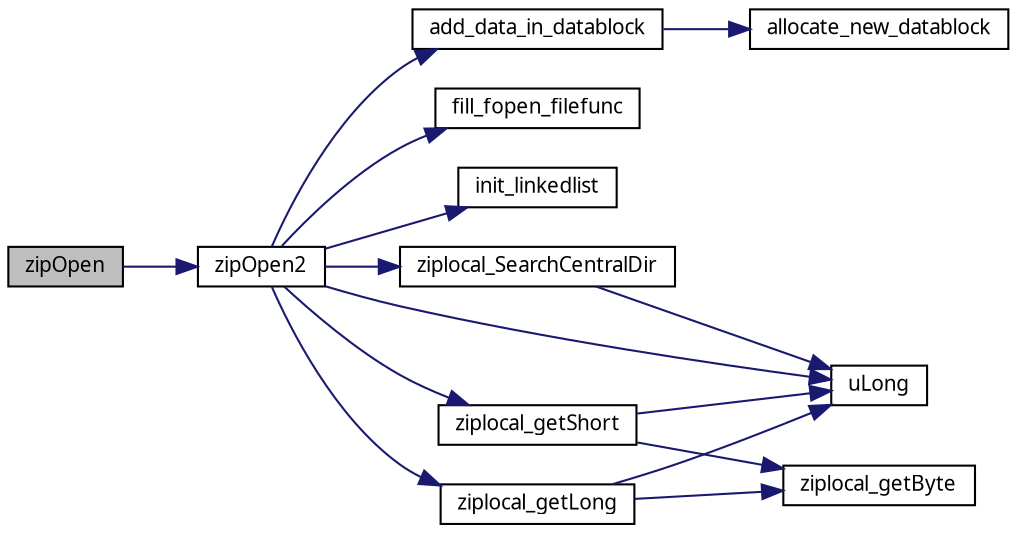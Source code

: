 digraph G
{
  edge [fontname="FreeSans.ttf",fontsize="10",labelfontname="FreeSans.ttf",labelfontsize="10"];
  node [fontname="FreeSans.ttf",fontsize="10",shape=record];
  rankdir=LR;
  Node1 [label="zipOpen",height=0.2,width=0.4,color="black", fillcolor="grey75", style="filled" fontcolor="black"];
  Node1 -> Node2 [color="midnightblue",fontsize="10",style="solid",fontname="FreeSans.ttf"];
  Node2 [label="zipOpen2",height=0.2,width=0.4,color="black", fillcolor="white", style="filled",URL="$zip_8c.html#a1e81b9e717c86e8c7ef8914534cd83e1"];
  Node2 -> Node3 [color="midnightblue",fontsize="10",style="solid",fontname="FreeSans.ttf"];
  Node3 [label="add_data_in_datablock",height=0.2,width=0.4,color="black", fillcolor="white", style="filled",URL="$zip_8c.html#af411f447b40db1fad258dee3b786ccc1"];
  Node3 -> Node4 [color="midnightblue",fontsize="10",style="solid",fontname="FreeSans.ttf"];
  Node4 [label="allocate_new_datablock",height=0.2,width=0.4,color="black", fillcolor="white", style="filled",URL="$zip_8c.html#a86c6b1ea8228286351584adc3d47b07c"];
  Node2 -> Node5 [color="midnightblue",fontsize="10",style="solid",fontname="FreeSans.ttf"];
  Node5 [label="fill_fopen_filefunc",height=0.2,width=0.4,color="black", fillcolor="white", style="filled",URL="$ioapi_8c.html#ab44f1d585b26ce7f9447a91ada432727"];
  Node2 -> Node6 [color="midnightblue",fontsize="10",style="solid",fontname="FreeSans.ttf"];
  Node6 [label="init_linkedlist",height=0.2,width=0.4,color="black", fillcolor="white", style="filled",URL="$zip_8c.html#ab35cbb6cd12ca130a5f4443aeca7e43b"];
  Node2 -> Node7 [color="midnightblue",fontsize="10",style="solid",fontname="FreeSans.ttf"];
  Node7 [label="uLong",height=0.2,width=0.4,color="black", fillcolor="white", style="filled",URL="$ioapi_8h.html#a50e9e9d5c30e481de822ad68fe537986"];
  Node2 -> Node8 [color="midnightblue",fontsize="10",style="solid",fontname="FreeSans.ttf"];
  Node8 [label="ziplocal_getLong",height=0.2,width=0.4,color="black", fillcolor="white", style="filled",URL="$zip_8c.html#a6bb96bf76fc9e8af6ad80c5f5585e89d"];
  Node8 -> Node7 [color="midnightblue",fontsize="10",style="solid",fontname="FreeSans.ttf"];
  Node8 -> Node9 [color="midnightblue",fontsize="10",style="solid",fontname="FreeSans.ttf"];
  Node9 [label="ziplocal_getByte",height=0.2,width=0.4,color="black", fillcolor="white", style="filled",URL="$zip_8c.html#ac535025c7ad3c3c0f928fceb7bc3e81f"];
  Node2 -> Node10 [color="midnightblue",fontsize="10",style="solid",fontname="FreeSans.ttf"];
  Node10 [label="ziplocal_getShort",height=0.2,width=0.4,color="black", fillcolor="white", style="filled",URL="$zip_8c.html#ac1d0eaea6f45e086e00b8ef00cef53cf"];
  Node10 -> Node7 [color="midnightblue",fontsize="10",style="solid",fontname="FreeSans.ttf"];
  Node10 -> Node9 [color="midnightblue",fontsize="10",style="solid",fontname="FreeSans.ttf"];
  Node2 -> Node11 [color="midnightblue",fontsize="10",style="solid",fontname="FreeSans.ttf"];
  Node11 [label="ziplocal_SearchCentralDir",height=0.2,width=0.4,color="black", fillcolor="white", style="filled",URL="$zip_8c.html#ac159dd6d503fa01c50ae69eda9e52c90"];
  Node11 -> Node7 [color="midnightblue",fontsize="10",style="solid",fontname="FreeSans.ttf"];
}
